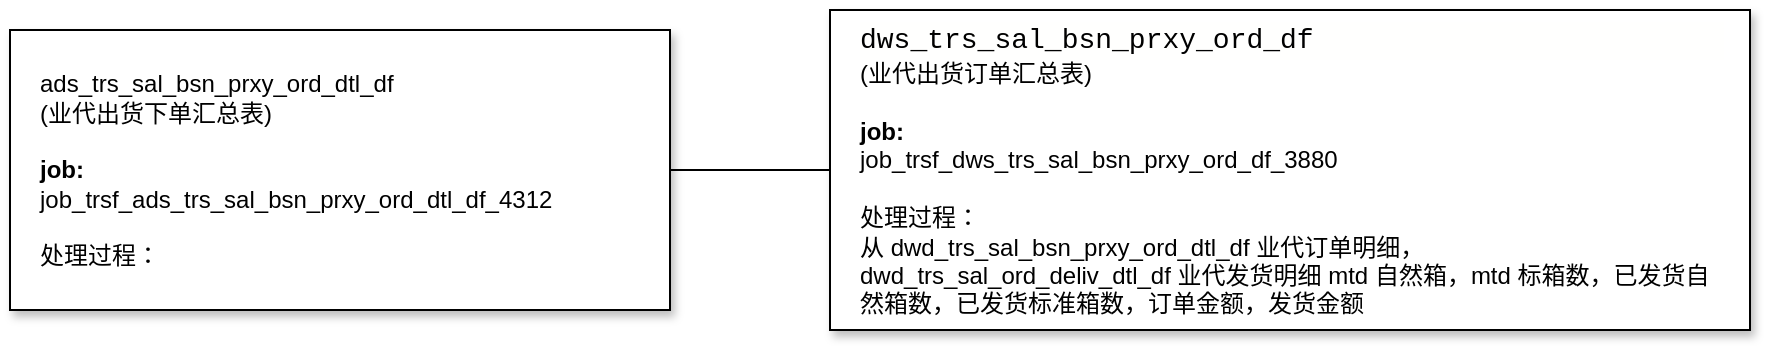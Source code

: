 <mxfile version="22.1.18" type="github">
  <diagram name="第 1 页" id="iAE7AngIT5HuACfvcEyp">
    <mxGraphModel dx="3413" dy="1586" grid="1" gridSize="10" guides="1" tooltips="1" connect="1" arrows="1" fold="1" page="1" pageScale="1" pageWidth="827" pageHeight="1169" math="0" shadow="0">
      <root>
        <mxCell id="0" />
        <mxCell id="1" parent="0" />
        <mxCell id="5rICe0u5YL-ZhFPdPBOT-12" value="" style="edgeStyle=entityRelationEdgeStyle;rounded=0;orthogonalLoop=1;jettySize=auto;html=1;startArrow=none;endArrow=none;segment=10;curved=1;sourcePerimeterSpacing=0;targetPerimeterSpacing=0;" edge="1" parent="1" source="5rICe0u5YL-ZhFPdPBOT-9" target="5rICe0u5YL-ZhFPdPBOT-11">
          <mxGeometry relative="1" as="geometry" />
        </mxCell>
        <mxCell id="5rICe0u5YL-ZhFPdPBOT-9" value="ads_trs_sal_bsn_prxy_ord_dtl_df&lt;br&gt;(业代出货下单汇总表)&lt;br&gt;&lt;br&gt;&lt;b&gt;job:&lt;br&gt;&lt;/b&gt;job_trsf_ads_trs_sal_bsn_prxy_ord_dtl_df_4312&lt;br&gt;&lt;br&gt;处理过程：&lt;br&gt;" style="whiteSpace=wrap;html=1;rounded=0;arcSize=50;align=left;verticalAlign=middle;strokeWidth=1;autosize=1;spacing=15;treeFolding=1;treeMoving=1;newEdgeStyle={&quot;edgeStyle&quot;:&quot;entityRelationEdgeStyle&quot;,&quot;startArrow&quot;:&quot;none&quot;,&quot;endArrow&quot;:&quot;none&quot;,&quot;segment&quot;:10,&quot;curved&quot;:1,&quot;sourcePerimeterSpacing&quot;:0,&quot;targetPerimeterSpacing&quot;:0};shadow=1;" vertex="1" parent="1">
          <mxGeometry x="-690" y="370" width="330" height="140" as="geometry" />
        </mxCell>
        <mxCell id="5rICe0u5YL-ZhFPdPBOT-11" value="&lt;div style=&quot;background-color: rgb(255, 255, 254); font-family: Consolas, &amp;quot;Courier New&amp;quot;, monospace; font-size: 14px; line-height: 19px;&quot;&gt;dws_trs_sal_bsn_prxy_ord_df&lt;/div&gt;(业代出货订单汇总表)&lt;br&gt;&lt;br&gt;&lt;b&gt;job:&lt;br&gt;&lt;/b&gt;job_trsf_dws_trs_sal_bsn_prxy_ord_df_3880&lt;br&gt;&lt;br&gt;处理过程：&lt;br&gt;从&amp;nbsp;dwd_trs_sal_bsn_prxy_ord_dtl_df 业代订单明细，dwd_trs_sal_ord_deliv_dtl_df 业代发货明细 mtd 自然箱，mtd 标箱数，已发货自然箱数，已发货标准箱数，订单金额，发货金额" style="whiteSpace=wrap;html=1;rounded=0;arcSize=50;align=left;verticalAlign=middle;strokeWidth=1;autosize=1;spacing=15;treeFolding=1;treeMoving=1;newEdgeStyle={&quot;edgeStyle&quot;:&quot;entityRelationEdgeStyle&quot;,&quot;startArrow&quot;:&quot;none&quot;,&quot;endArrow&quot;:&quot;none&quot;,&quot;segment&quot;:10,&quot;curved&quot;:1,&quot;sourcePerimeterSpacing&quot;:0,&quot;targetPerimeterSpacing&quot;:0};shadow=1;" vertex="1" parent="1">
          <mxGeometry x="-280" y="360" width="460" height="160" as="geometry" />
        </mxCell>
      </root>
    </mxGraphModel>
  </diagram>
</mxfile>
